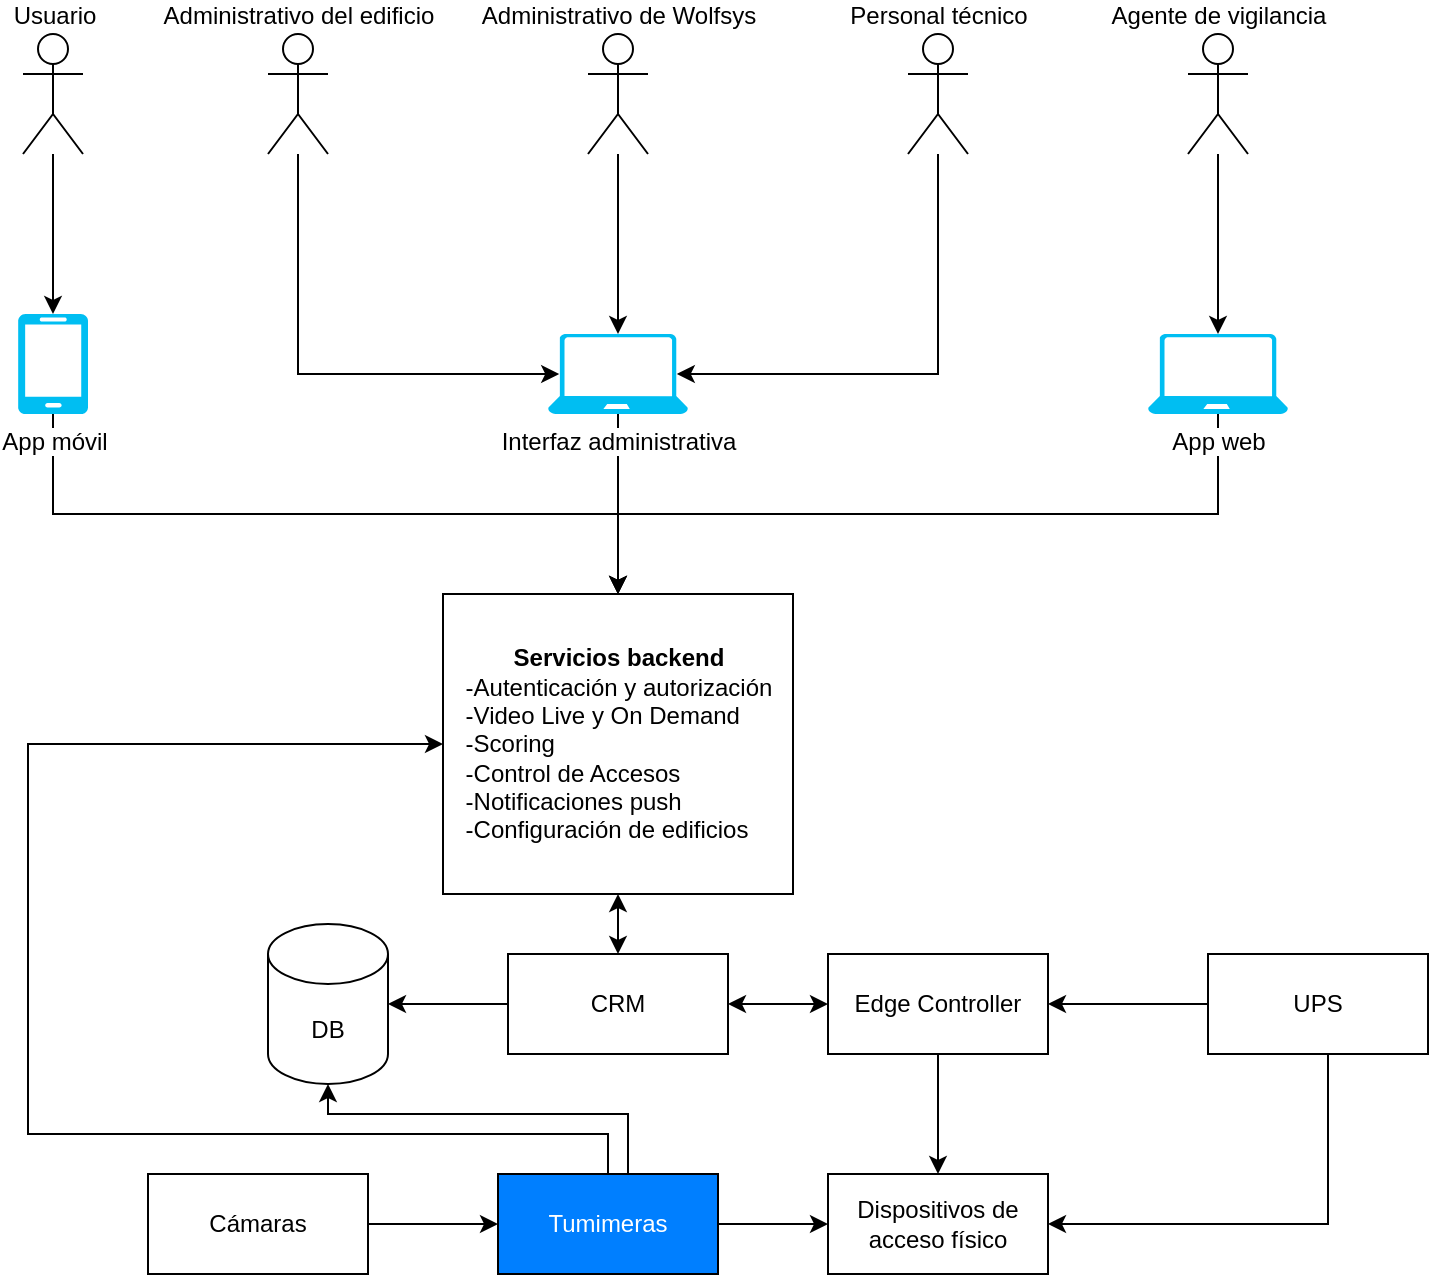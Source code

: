 <mxfile version="27.1.4">
  <diagram name="Page-1" id="A_d-Qr13XHkfKN404QjA">
    <mxGraphModel dx="1139" dy="830" grid="1" gridSize="10" guides="1" tooltips="1" connect="1" arrows="1" fold="1" page="1" pageScale="1" pageWidth="1169" pageHeight="827" math="0" shadow="0">
      <root>
        <mxCell id="0" />
        <mxCell id="1" parent="0" />
        <mxCell id="2USoUXH-JXkQr2h2Ghpu-1" value="Usuario" style="shape=umlActor;verticalLabelPosition=top;verticalAlign=bottom;html=1;align=center;labelPosition=center;" vertex="1" parent="1">
          <mxGeometry x="247.5" y="40" width="30" height="60" as="geometry" />
        </mxCell>
        <mxCell id="2USoUXH-JXkQr2h2Ghpu-6" value="Administrativo del edificio" style="shape=umlActor;verticalLabelPosition=top;verticalAlign=bottom;html=1;labelPosition=center;align=center;" vertex="1" parent="1">
          <mxGeometry x="370" y="40" width="30" height="60" as="geometry" />
        </mxCell>
        <mxCell id="2USoUXH-JXkQr2h2Ghpu-23" style="edgeStyle=orthogonalEdgeStyle;rounded=0;orthogonalLoop=1;jettySize=auto;html=1;" edge="1" parent="1" source="2USoUXH-JXkQr2h2Ghpu-7" target="2USoUXH-JXkQr2h2Ghpu-17">
          <mxGeometry relative="1" as="geometry" />
        </mxCell>
        <mxCell id="2USoUXH-JXkQr2h2Ghpu-7" value="Agente de vigilancia" style="shape=umlActor;verticalLabelPosition=top;verticalAlign=bottom;html=1;labelPosition=center;align=center;" vertex="1" parent="1">
          <mxGeometry x="830" y="40" width="30" height="60" as="geometry" />
        </mxCell>
        <mxCell id="2USoUXH-JXkQr2h2Ghpu-8" value="Personal técnico" style="shape=umlActor;verticalLabelPosition=top;verticalAlign=bottom;html=1;labelPosition=center;align=center;" vertex="1" parent="1">
          <mxGeometry x="690" y="40" width="30" height="60" as="geometry" />
        </mxCell>
        <mxCell id="2USoUXH-JXkQr2h2Ghpu-12" value="Administrativo de Wolfsys" style="shape=umlActor;verticalLabelPosition=top;verticalAlign=bottom;html=1;labelPosition=center;align=center;" vertex="1" parent="1">
          <mxGeometry x="530" y="40" width="30" height="60" as="geometry" />
        </mxCell>
        <mxCell id="2USoUXH-JXkQr2h2Ghpu-37" style="edgeStyle=orthogonalEdgeStyle;rounded=0;orthogonalLoop=1;jettySize=auto;html=1;entryX=0.5;entryY=0;entryDx=0;entryDy=0;" edge="1" parent="1" source="2USoUXH-JXkQr2h2Ghpu-14" target="2USoUXH-JXkQr2h2Ghpu-35">
          <mxGeometry relative="1" as="geometry">
            <Array as="points">
              <mxPoint x="263" y="280" />
              <mxPoint x="545" y="280" />
            </Array>
          </mxGeometry>
        </mxCell>
        <mxCell id="2USoUXH-JXkQr2h2Ghpu-14" value="App móvil" style="verticalLabelPosition=bottom;html=1;verticalAlign=top;align=center;strokeColor=none;fillColor=#00BEF2;shape=mxgraph.azure.mobile;pointerEvents=1;labelBackgroundColor=default;" vertex="1" parent="1">
          <mxGeometry x="245" y="180" width="35" height="50" as="geometry" />
        </mxCell>
        <mxCell id="2USoUXH-JXkQr2h2Ghpu-26" style="edgeStyle=orthogonalEdgeStyle;rounded=0;orthogonalLoop=1;jettySize=auto;html=1;entryX=0.5;entryY=0;entryDx=0;entryDy=0;" edge="1" parent="1" source="2USoUXH-JXkQr2h2Ghpu-15" target="2USoUXH-JXkQr2h2Ghpu-35">
          <mxGeometry relative="1" as="geometry">
            <mxPoint x="545" y="370" as="targetPoint" />
          </mxGeometry>
        </mxCell>
        <mxCell id="2USoUXH-JXkQr2h2Ghpu-15" value="Interfaz administrativa" style="verticalLabelPosition=bottom;html=1;verticalAlign=top;align=center;strokeColor=none;fillColor=#00BEF2;shape=mxgraph.azure.laptop;pointerEvents=1;labelBackgroundColor=default;" vertex="1" parent="1">
          <mxGeometry x="510" y="190" width="70" height="40" as="geometry" />
        </mxCell>
        <mxCell id="2USoUXH-JXkQr2h2Ghpu-36" style="edgeStyle=orthogonalEdgeStyle;rounded=0;orthogonalLoop=1;jettySize=auto;html=1;entryX=0.5;entryY=0;entryDx=0;entryDy=0;" edge="1" parent="1" source="2USoUXH-JXkQr2h2Ghpu-17" target="2USoUXH-JXkQr2h2Ghpu-35">
          <mxGeometry relative="1" as="geometry">
            <Array as="points">
              <mxPoint x="845" y="280" />
              <mxPoint x="545" y="280" />
            </Array>
          </mxGeometry>
        </mxCell>
        <mxCell id="2USoUXH-JXkQr2h2Ghpu-17" value="App web" style="verticalLabelPosition=bottom;html=1;verticalAlign=top;align=center;strokeColor=none;fillColor=#00BEF2;shape=mxgraph.azure.laptop;pointerEvents=1;labelBackgroundColor=default;" vertex="1" parent="1">
          <mxGeometry x="810" y="190" width="70" height="40" as="geometry" />
        </mxCell>
        <mxCell id="2USoUXH-JXkQr2h2Ghpu-19" style="rounded=0;orthogonalLoop=1;jettySize=auto;html=1;entryX=0.5;entryY=0;entryDx=0;entryDy=0;entryPerimeter=0;" edge="1" parent="1" source="2USoUXH-JXkQr2h2Ghpu-1" target="2USoUXH-JXkQr2h2Ghpu-14">
          <mxGeometry relative="1" as="geometry" />
        </mxCell>
        <mxCell id="2USoUXH-JXkQr2h2Ghpu-21" style="rounded=0;orthogonalLoop=1;jettySize=auto;html=1;entryX=0.5;entryY=0;entryDx=0;entryDy=0;entryPerimeter=0;" edge="1" parent="1" source="2USoUXH-JXkQr2h2Ghpu-12" target="2USoUXH-JXkQr2h2Ghpu-15">
          <mxGeometry relative="1" as="geometry" />
        </mxCell>
        <mxCell id="2USoUXH-JXkQr2h2Ghpu-22" style="rounded=0;orthogonalLoop=1;jettySize=auto;html=1;entryX=0.92;entryY=0.5;entryDx=0;entryDy=0;entryPerimeter=0;" edge="1" parent="1" source="2USoUXH-JXkQr2h2Ghpu-8" target="2USoUXH-JXkQr2h2Ghpu-15">
          <mxGeometry relative="1" as="geometry">
            <Array as="points">
              <mxPoint x="705" y="210" />
            </Array>
          </mxGeometry>
        </mxCell>
        <mxCell id="2USoUXH-JXkQr2h2Ghpu-24" style="rounded=0;orthogonalLoop=1;jettySize=auto;html=1;entryX=0.08;entryY=0.5;entryDx=0;entryDy=0;entryPerimeter=0;" edge="1" parent="1" source="2USoUXH-JXkQr2h2Ghpu-6" target="2USoUXH-JXkQr2h2Ghpu-15">
          <mxGeometry relative="1" as="geometry">
            <Array as="points">
              <mxPoint x="385" y="210" />
            </Array>
          </mxGeometry>
        </mxCell>
        <mxCell id="2USoUXH-JXkQr2h2Ghpu-66" style="edgeStyle=orthogonalEdgeStyle;rounded=0;orthogonalLoop=1;jettySize=auto;html=1;exitX=0.5;exitY=1;exitDx=0;exitDy=0;entryX=0.5;entryY=0;entryDx=0;entryDy=0;startArrow=classic;startFill=1;" edge="1" parent="1" source="2USoUXH-JXkQr2h2Ghpu-35" target="2USoUXH-JXkQr2h2Ghpu-60">
          <mxGeometry relative="1" as="geometry" />
        </mxCell>
        <mxCell id="2USoUXH-JXkQr2h2Ghpu-35" value="&lt;b&gt;Servicios backend&lt;/b&gt;&lt;div style=&quot;text-align: left;&quot;&gt;-Autenticación y autorización&lt;/div&gt;&lt;div style=&quot;text-align: left;&quot;&gt;-&lt;span style=&quot;background-color: transparent; color: light-dark(rgb(0, 0, 0), rgb(255, 255, 255));&quot;&gt;Video Live y On Demand&lt;/span&gt;&lt;span style=&quot;background-color: transparent; color: light-dark(rgb(0, 0, 0), rgb(255, 255, 255));&quot;&gt;&amp;nbsp;&lt;/span&gt;&lt;/div&gt;&lt;div style=&quot;text-align: left;&quot;&gt;&lt;span style=&quot;background-color: transparent; color: light-dark(rgb(0, 0, 0), rgb(255, 255, 255));&quot;&gt;-Scoring&lt;/span&gt;&lt;/div&gt;&lt;div style=&quot;text-align: left;&quot;&gt;&lt;span style=&quot;background-color: transparent; color: light-dark(rgb(0, 0, 0), rgb(255, 255, 255));&quot;&gt;-Control de Accesos&lt;/span&gt;&lt;/div&gt;&lt;div style=&quot;text-align: left;&quot;&gt;&lt;span style=&quot;background-color: transparent; color: light-dark(rgb(0, 0, 0), rgb(255, 255, 255));&quot;&gt;-Notificaciones&lt;/span&gt;&lt;span style=&quot;background-color: transparent; color: light-dark(rgb(0, 0, 0), rgb(255, 255, 255));&quot;&gt;&amp;nbsp;push&lt;/span&gt;&lt;/div&gt;&lt;div style=&quot;text-align: left;&quot;&gt;&lt;span style=&quot;background-color: transparent; color: light-dark(rgb(0, 0, 0), rgb(255, 255, 255));&quot;&gt;-Configuración&lt;/span&gt;&lt;span style=&quot;background-color: transparent; color: light-dark(rgb(0, 0, 0), rgb(255, 255, 255));&quot; class=&quot;Apple-converted-space&quot;&gt;&amp;nbsp;de edificios&lt;/span&gt;&lt;/div&gt;" style="html=1;whiteSpace=wrap;" vertex="1" parent="1">
          <mxGeometry x="457.5" y="320" width="175" height="150" as="geometry" />
        </mxCell>
        <mxCell id="2USoUXH-JXkQr2h2Ghpu-49" style="edgeStyle=orthogonalEdgeStyle;rounded=0;orthogonalLoop=1;jettySize=auto;html=1;entryX=0.5;entryY=0;entryDx=0;entryDy=0;" edge="1" parent="1" source="2USoUXH-JXkQr2h2Ghpu-39" target="2USoUXH-JXkQr2h2Ghpu-42">
          <mxGeometry relative="1" as="geometry" />
        </mxCell>
        <mxCell id="2USoUXH-JXkQr2h2Ghpu-39" value="Edge Controller" style="html=1;whiteSpace=wrap;" vertex="1" parent="1">
          <mxGeometry x="650" y="500" width="110" height="50" as="geometry" />
        </mxCell>
        <mxCell id="2USoUXH-JXkQr2h2Ghpu-43" style="edgeStyle=orthogonalEdgeStyle;rounded=0;orthogonalLoop=1;jettySize=auto;html=1;entryX=0;entryY=0.5;entryDx=0;entryDy=0;" edge="1" parent="1" source="2USoUXH-JXkQr2h2Ghpu-40" target="2USoUXH-JXkQr2h2Ghpu-42">
          <mxGeometry relative="1" as="geometry" />
        </mxCell>
        <mxCell id="2USoUXH-JXkQr2h2Ghpu-64" style="edgeStyle=orthogonalEdgeStyle;rounded=0;orthogonalLoop=1;jettySize=auto;html=1;exitX=0.5;exitY=0;exitDx=0;exitDy=0;entryX=0;entryY=0.5;entryDx=0;entryDy=0;" edge="1" parent="1" source="2USoUXH-JXkQr2h2Ghpu-40" target="2USoUXH-JXkQr2h2Ghpu-35">
          <mxGeometry relative="1" as="geometry">
            <Array as="points">
              <mxPoint x="540" y="590" />
              <mxPoint x="250" y="590" />
              <mxPoint x="250" y="395" />
            </Array>
          </mxGeometry>
        </mxCell>
        <mxCell id="2USoUXH-JXkQr2h2Ghpu-69" style="edgeStyle=orthogonalEdgeStyle;rounded=0;orthogonalLoop=1;jettySize=auto;html=1;exitX=0.75;exitY=0;exitDx=0;exitDy=0;" edge="1" parent="1" source="2USoUXH-JXkQr2h2Ghpu-40" target="2USoUXH-JXkQr2h2Ghpu-45">
          <mxGeometry relative="1" as="geometry">
            <Array as="points">
              <mxPoint x="550" y="610" />
              <mxPoint x="550" y="580" />
              <mxPoint x="400" y="580" />
            </Array>
          </mxGeometry>
        </mxCell>
        <mxCell id="2USoUXH-JXkQr2h2Ghpu-40" value="Tumimeras" style="html=1;whiteSpace=wrap;labelBackgroundColor=none;fontColor=light-dark(#ffffff, #ededed);fillColor=#007FFF;" vertex="1" parent="1">
          <mxGeometry x="485" y="610" width="110" height="50" as="geometry" />
        </mxCell>
        <mxCell id="2USoUXH-JXkQr2h2Ghpu-58" style="edgeStyle=orthogonalEdgeStyle;rounded=0;orthogonalLoop=1;jettySize=auto;html=1;exitX=1;exitY=0.5;exitDx=0;exitDy=0;entryX=0;entryY=0.5;entryDx=0;entryDy=0;" edge="1" parent="1" source="2USoUXH-JXkQr2h2Ghpu-41" target="2USoUXH-JXkQr2h2Ghpu-40">
          <mxGeometry relative="1" as="geometry" />
        </mxCell>
        <mxCell id="2USoUXH-JXkQr2h2Ghpu-41" value="Cámaras" style="html=1;whiteSpace=wrap;" vertex="1" parent="1">
          <mxGeometry x="310" y="610" width="110" height="50" as="geometry" />
        </mxCell>
        <mxCell id="2USoUXH-JXkQr2h2Ghpu-42" value="Dispositivos de acceso físico" style="html=1;whiteSpace=wrap;" vertex="1" parent="1">
          <mxGeometry x="650" y="610" width="110" height="50" as="geometry" />
        </mxCell>
        <mxCell id="2USoUXH-JXkQr2h2Ghpu-45" value="DB" style="shape=cylinder3;whiteSpace=wrap;html=1;boundedLbl=1;backgroundOutline=1;size=15;" vertex="1" parent="1">
          <mxGeometry x="370" y="485" width="60" height="80" as="geometry" />
        </mxCell>
        <mxCell id="2USoUXH-JXkQr2h2Ghpu-55" style="edgeStyle=orthogonalEdgeStyle;rounded=0;orthogonalLoop=1;jettySize=auto;html=1;exitX=0;exitY=0.5;exitDx=0;exitDy=0;entryX=1;entryY=0.5;entryDx=0;entryDy=0;" edge="1" parent="1" source="2USoUXH-JXkQr2h2Ghpu-54" target="2USoUXH-JXkQr2h2Ghpu-39">
          <mxGeometry relative="1" as="geometry" />
        </mxCell>
        <mxCell id="2USoUXH-JXkQr2h2Ghpu-56" style="edgeStyle=orthogonalEdgeStyle;rounded=0;orthogonalLoop=1;jettySize=auto;html=1;entryX=1;entryY=0.5;entryDx=0;entryDy=0;" edge="1" parent="1" source="2USoUXH-JXkQr2h2Ghpu-54" target="2USoUXH-JXkQr2h2Ghpu-42">
          <mxGeometry relative="1" as="geometry">
            <Array as="points">
              <mxPoint x="900" y="635" />
            </Array>
          </mxGeometry>
        </mxCell>
        <mxCell id="2USoUXH-JXkQr2h2Ghpu-54" value="UPS" style="html=1;whiteSpace=wrap;" vertex="1" parent="1">
          <mxGeometry x="840" y="500" width="110" height="50" as="geometry" />
        </mxCell>
        <mxCell id="2USoUXH-JXkQr2h2Ghpu-67" style="edgeStyle=orthogonalEdgeStyle;rounded=0;orthogonalLoop=1;jettySize=auto;html=1;exitX=1;exitY=0.5;exitDx=0;exitDy=0;entryX=0;entryY=0.5;entryDx=0;entryDy=0;startArrow=classic;startFill=1;" edge="1" parent="1" source="2USoUXH-JXkQr2h2Ghpu-60" target="2USoUXH-JXkQr2h2Ghpu-39">
          <mxGeometry relative="1" as="geometry" />
        </mxCell>
        <mxCell id="2USoUXH-JXkQr2h2Ghpu-60" value="CRM" style="html=1;whiteSpace=wrap;" vertex="1" parent="1">
          <mxGeometry x="490" y="500" width="110" height="50" as="geometry" />
        </mxCell>
        <mxCell id="2USoUXH-JXkQr2h2Ghpu-61" style="edgeStyle=orthogonalEdgeStyle;rounded=0;orthogonalLoop=1;jettySize=auto;html=1;exitX=0;exitY=0.5;exitDx=0;exitDy=0;entryX=1;entryY=0.5;entryDx=0;entryDy=0;entryPerimeter=0;" edge="1" parent="1" source="2USoUXH-JXkQr2h2Ghpu-60" target="2USoUXH-JXkQr2h2Ghpu-45">
          <mxGeometry relative="1" as="geometry" />
        </mxCell>
      </root>
    </mxGraphModel>
  </diagram>
</mxfile>
